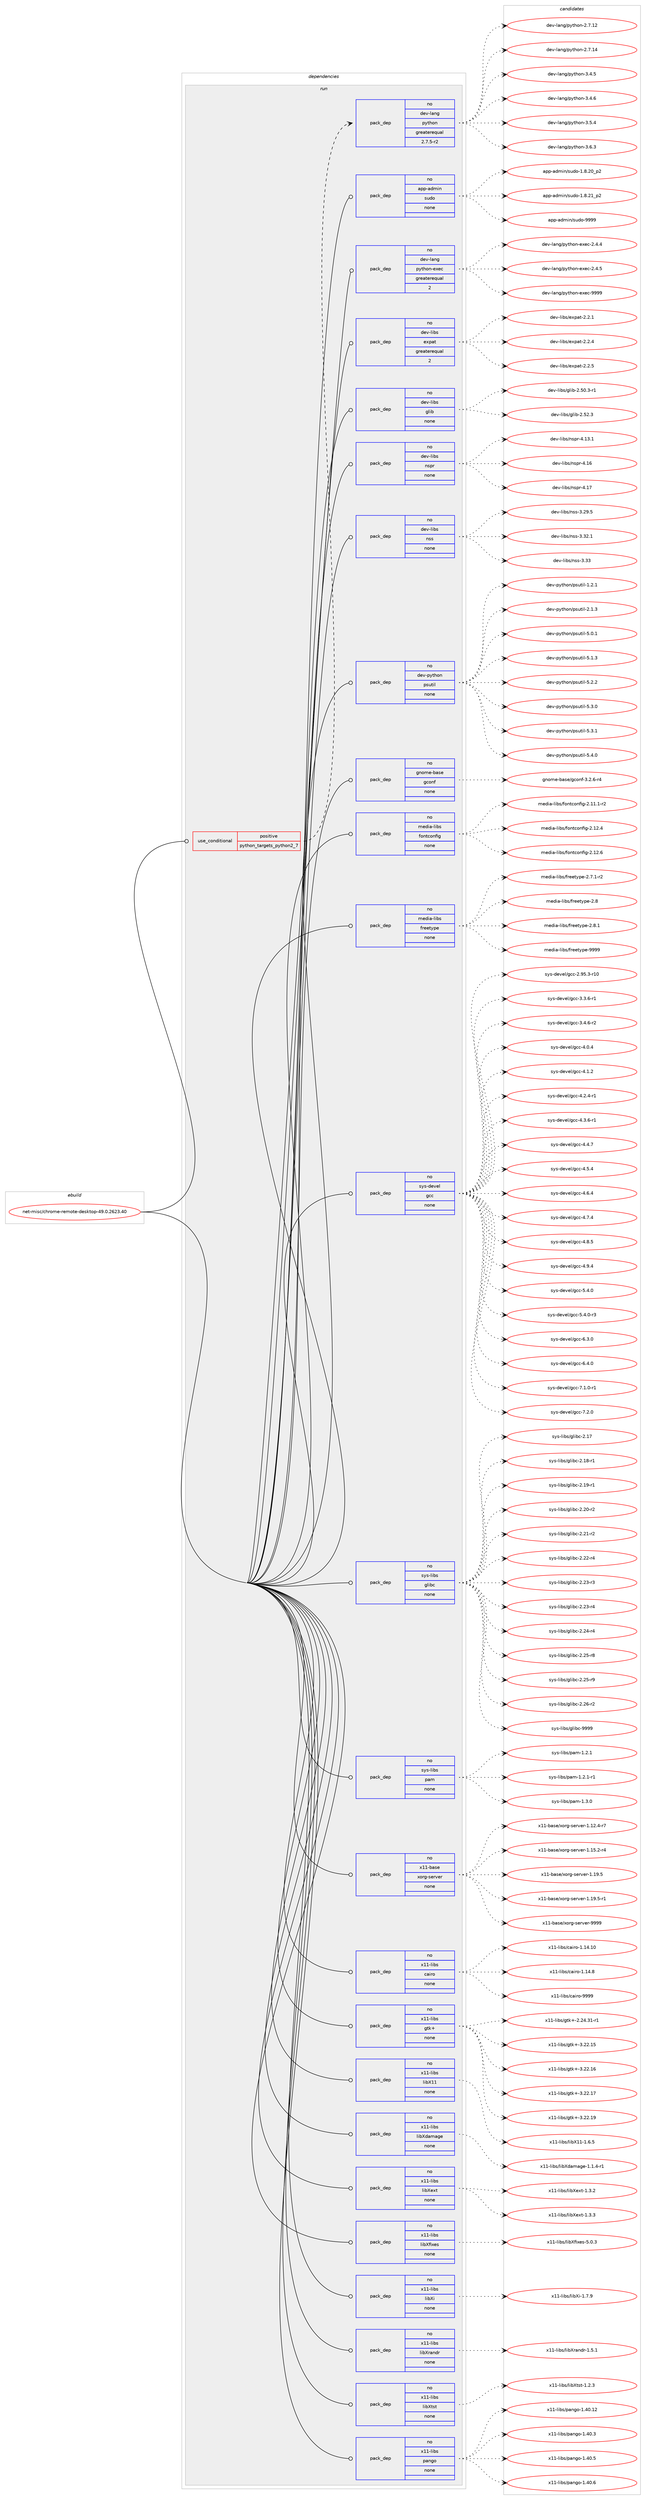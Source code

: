 digraph prolog {

# *************
# Graph options
# *************

newrank=true;
concentrate=true;
compound=true;
graph [rankdir=LR,fontname=Helvetica,fontsize=10,ranksep=1.5];#, ranksep=2.5, nodesep=0.2];
edge  [arrowhead=vee];
node  [fontname=Helvetica,fontsize=10];

# **********
# The ebuild
# **********

subgraph cluster_leftcol {
color=gray;
rank=same;
label=<<i>ebuild</i>>;
id [label="net-misc/chrome-remote-desktop-49.0.2623.40", color=red, width=4, href="../net-misc/chrome-remote-desktop-49.0.2623.40.svg"];
}

# ****************
# The dependencies
# ****************

subgraph cluster_midcol {
color=gray;
label=<<i>dependencies</i>>;
subgraph cluster_compile {
fillcolor="#eeeeee";
style=filled;
label=<<i>compile</i>>;
}
subgraph cluster_compileandrun {
fillcolor="#eeeeee";
style=filled;
label=<<i>compile and run</i>>;
}
subgraph cluster_run {
fillcolor="#eeeeee";
style=filled;
label=<<i>run</i>>;
subgraph cond105052 {
dependency423942 [label=<<TABLE BORDER="0" CELLBORDER="1" CELLSPACING="0" CELLPADDING="4"><TR><TD ROWSPAN="3" CELLPADDING="10">use_conditional</TD></TR><TR><TD>positive</TD></TR><TR><TD>python_targets_python2_7</TD></TR></TABLE>>, shape=none, color=red];
subgraph pack311715 {
dependency423943 [label=<<TABLE BORDER="0" CELLBORDER="1" CELLSPACING="0" CELLPADDING="4" WIDTH="220"><TR><TD ROWSPAN="6" CELLPADDING="30">pack_dep</TD></TR><TR><TD WIDTH="110">no</TD></TR><TR><TD>dev-lang</TD></TR><TR><TD>python</TD></TR><TR><TD>greaterequal</TD></TR><TR><TD>2.7.5-r2</TD></TR></TABLE>>, shape=none, color=blue];
}
dependency423942:e -> dependency423943:w [weight=20,style="dashed",arrowhead="vee"];
}
id:e -> dependency423942:w [weight=20,style="solid",arrowhead="odot"];
subgraph pack311716 {
dependency423944 [label=<<TABLE BORDER="0" CELLBORDER="1" CELLSPACING="0" CELLPADDING="4" WIDTH="220"><TR><TD ROWSPAN="6" CELLPADDING="30">pack_dep</TD></TR><TR><TD WIDTH="110">no</TD></TR><TR><TD>app-admin</TD></TR><TR><TD>sudo</TD></TR><TR><TD>none</TD></TR><TR><TD></TD></TR></TABLE>>, shape=none, color=blue];
}
id:e -> dependency423944:w [weight=20,style="solid",arrowhead="odot"];
subgraph pack311717 {
dependency423945 [label=<<TABLE BORDER="0" CELLBORDER="1" CELLSPACING="0" CELLPADDING="4" WIDTH="220"><TR><TD ROWSPAN="6" CELLPADDING="30">pack_dep</TD></TR><TR><TD WIDTH="110">no</TD></TR><TR><TD>dev-lang</TD></TR><TR><TD>python-exec</TD></TR><TR><TD>greaterequal</TD></TR><TR><TD>2</TD></TR></TABLE>>, shape=none, color=blue];
}
id:e -> dependency423945:w [weight=20,style="solid",arrowhead="odot"];
subgraph pack311718 {
dependency423946 [label=<<TABLE BORDER="0" CELLBORDER="1" CELLSPACING="0" CELLPADDING="4" WIDTH="220"><TR><TD ROWSPAN="6" CELLPADDING="30">pack_dep</TD></TR><TR><TD WIDTH="110">no</TD></TR><TR><TD>dev-libs</TD></TR><TR><TD>expat</TD></TR><TR><TD>greaterequal</TD></TR><TR><TD>2</TD></TR></TABLE>>, shape=none, color=blue];
}
id:e -> dependency423946:w [weight=20,style="solid",arrowhead="odot"];
subgraph pack311719 {
dependency423947 [label=<<TABLE BORDER="0" CELLBORDER="1" CELLSPACING="0" CELLPADDING="4" WIDTH="220"><TR><TD ROWSPAN="6" CELLPADDING="30">pack_dep</TD></TR><TR><TD WIDTH="110">no</TD></TR><TR><TD>dev-libs</TD></TR><TR><TD>glib</TD></TR><TR><TD>none</TD></TR><TR><TD></TD></TR></TABLE>>, shape=none, color=blue];
}
id:e -> dependency423947:w [weight=20,style="solid",arrowhead="odot"];
subgraph pack311720 {
dependency423948 [label=<<TABLE BORDER="0" CELLBORDER="1" CELLSPACING="0" CELLPADDING="4" WIDTH="220"><TR><TD ROWSPAN="6" CELLPADDING="30">pack_dep</TD></TR><TR><TD WIDTH="110">no</TD></TR><TR><TD>dev-libs</TD></TR><TR><TD>nspr</TD></TR><TR><TD>none</TD></TR><TR><TD></TD></TR></TABLE>>, shape=none, color=blue];
}
id:e -> dependency423948:w [weight=20,style="solid",arrowhead="odot"];
subgraph pack311721 {
dependency423949 [label=<<TABLE BORDER="0" CELLBORDER="1" CELLSPACING="0" CELLPADDING="4" WIDTH="220"><TR><TD ROWSPAN="6" CELLPADDING="30">pack_dep</TD></TR><TR><TD WIDTH="110">no</TD></TR><TR><TD>dev-libs</TD></TR><TR><TD>nss</TD></TR><TR><TD>none</TD></TR><TR><TD></TD></TR></TABLE>>, shape=none, color=blue];
}
id:e -> dependency423949:w [weight=20,style="solid",arrowhead="odot"];
subgraph pack311722 {
dependency423950 [label=<<TABLE BORDER="0" CELLBORDER="1" CELLSPACING="0" CELLPADDING="4" WIDTH="220"><TR><TD ROWSPAN="6" CELLPADDING="30">pack_dep</TD></TR><TR><TD WIDTH="110">no</TD></TR><TR><TD>dev-python</TD></TR><TR><TD>psutil</TD></TR><TR><TD>none</TD></TR><TR><TD></TD></TR></TABLE>>, shape=none, color=blue];
}
id:e -> dependency423950:w [weight=20,style="solid",arrowhead="odot"];
subgraph pack311723 {
dependency423951 [label=<<TABLE BORDER="0" CELLBORDER="1" CELLSPACING="0" CELLPADDING="4" WIDTH="220"><TR><TD ROWSPAN="6" CELLPADDING="30">pack_dep</TD></TR><TR><TD WIDTH="110">no</TD></TR><TR><TD>gnome-base</TD></TR><TR><TD>gconf</TD></TR><TR><TD>none</TD></TR><TR><TD></TD></TR></TABLE>>, shape=none, color=blue];
}
id:e -> dependency423951:w [weight=20,style="solid",arrowhead="odot"];
subgraph pack311724 {
dependency423952 [label=<<TABLE BORDER="0" CELLBORDER="1" CELLSPACING="0" CELLPADDING="4" WIDTH="220"><TR><TD ROWSPAN="6" CELLPADDING="30">pack_dep</TD></TR><TR><TD WIDTH="110">no</TD></TR><TR><TD>media-libs</TD></TR><TR><TD>fontconfig</TD></TR><TR><TD>none</TD></TR><TR><TD></TD></TR></TABLE>>, shape=none, color=blue];
}
id:e -> dependency423952:w [weight=20,style="solid",arrowhead="odot"];
subgraph pack311725 {
dependency423953 [label=<<TABLE BORDER="0" CELLBORDER="1" CELLSPACING="0" CELLPADDING="4" WIDTH="220"><TR><TD ROWSPAN="6" CELLPADDING="30">pack_dep</TD></TR><TR><TD WIDTH="110">no</TD></TR><TR><TD>media-libs</TD></TR><TR><TD>freetype</TD></TR><TR><TD>none</TD></TR><TR><TD></TD></TR></TABLE>>, shape=none, color=blue];
}
id:e -> dependency423953:w [weight=20,style="solid",arrowhead="odot"];
subgraph pack311726 {
dependency423954 [label=<<TABLE BORDER="0" CELLBORDER="1" CELLSPACING="0" CELLPADDING="4" WIDTH="220"><TR><TD ROWSPAN="6" CELLPADDING="30">pack_dep</TD></TR><TR><TD WIDTH="110">no</TD></TR><TR><TD>sys-devel</TD></TR><TR><TD>gcc</TD></TR><TR><TD>none</TD></TR><TR><TD></TD></TR></TABLE>>, shape=none, color=blue];
}
id:e -> dependency423954:w [weight=20,style="solid",arrowhead="odot"];
subgraph pack311727 {
dependency423955 [label=<<TABLE BORDER="0" CELLBORDER="1" CELLSPACING="0" CELLPADDING="4" WIDTH="220"><TR><TD ROWSPAN="6" CELLPADDING="30">pack_dep</TD></TR><TR><TD WIDTH="110">no</TD></TR><TR><TD>sys-libs</TD></TR><TR><TD>glibc</TD></TR><TR><TD>none</TD></TR><TR><TD></TD></TR></TABLE>>, shape=none, color=blue];
}
id:e -> dependency423955:w [weight=20,style="solid",arrowhead="odot"];
subgraph pack311728 {
dependency423956 [label=<<TABLE BORDER="0" CELLBORDER="1" CELLSPACING="0" CELLPADDING="4" WIDTH="220"><TR><TD ROWSPAN="6" CELLPADDING="30">pack_dep</TD></TR><TR><TD WIDTH="110">no</TD></TR><TR><TD>sys-libs</TD></TR><TR><TD>pam</TD></TR><TR><TD>none</TD></TR><TR><TD></TD></TR></TABLE>>, shape=none, color=blue];
}
id:e -> dependency423956:w [weight=20,style="solid",arrowhead="odot"];
subgraph pack311729 {
dependency423957 [label=<<TABLE BORDER="0" CELLBORDER="1" CELLSPACING="0" CELLPADDING="4" WIDTH="220"><TR><TD ROWSPAN="6" CELLPADDING="30">pack_dep</TD></TR><TR><TD WIDTH="110">no</TD></TR><TR><TD>x11-base</TD></TR><TR><TD>xorg-server</TD></TR><TR><TD>none</TD></TR><TR><TD></TD></TR></TABLE>>, shape=none, color=blue];
}
id:e -> dependency423957:w [weight=20,style="solid",arrowhead="odot"];
subgraph pack311730 {
dependency423958 [label=<<TABLE BORDER="0" CELLBORDER="1" CELLSPACING="0" CELLPADDING="4" WIDTH="220"><TR><TD ROWSPAN="6" CELLPADDING="30">pack_dep</TD></TR><TR><TD WIDTH="110">no</TD></TR><TR><TD>x11-libs</TD></TR><TR><TD>cairo</TD></TR><TR><TD>none</TD></TR><TR><TD></TD></TR></TABLE>>, shape=none, color=blue];
}
id:e -> dependency423958:w [weight=20,style="solid",arrowhead="odot"];
subgraph pack311731 {
dependency423959 [label=<<TABLE BORDER="0" CELLBORDER="1" CELLSPACING="0" CELLPADDING="4" WIDTH="220"><TR><TD ROWSPAN="6" CELLPADDING="30">pack_dep</TD></TR><TR><TD WIDTH="110">no</TD></TR><TR><TD>x11-libs</TD></TR><TR><TD>gtk+</TD></TR><TR><TD>none</TD></TR><TR><TD></TD></TR></TABLE>>, shape=none, color=blue];
}
id:e -> dependency423959:w [weight=20,style="solid",arrowhead="odot"];
subgraph pack311732 {
dependency423960 [label=<<TABLE BORDER="0" CELLBORDER="1" CELLSPACING="0" CELLPADDING="4" WIDTH="220"><TR><TD ROWSPAN="6" CELLPADDING="30">pack_dep</TD></TR><TR><TD WIDTH="110">no</TD></TR><TR><TD>x11-libs</TD></TR><TR><TD>libX11</TD></TR><TR><TD>none</TD></TR><TR><TD></TD></TR></TABLE>>, shape=none, color=blue];
}
id:e -> dependency423960:w [weight=20,style="solid",arrowhead="odot"];
subgraph pack311733 {
dependency423961 [label=<<TABLE BORDER="0" CELLBORDER="1" CELLSPACING="0" CELLPADDING="4" WIDTH="220"><TR><TD ROWSPAN="6" CELLPADDING="30">pack_dep</TD></TR><TR><TD WIDTH="110">no</TD></TR><TR><TD>x11-libs</TD></TR><TR><TD>libXdamage</TD></TR><TR><TD>none</TD></TR><TR><TD></TD></TR></TABLE>>, shape=none, color=blue];
}
id:e -> dependency423961:w [weight=20,style="solid",arrowhead="odot"];
subgraph pack311734 {
dependency423962 [label=<<TABLE BORDER="0" CELLBORDER="1" CELLSPACING="0" CELLPADDING="4" WIDTH="220"><TR><TD ROWSPAN="6" CELLPADDING="30">pack_dep</TD></TR><TR><TD WIDTH="110">no</TD></TR><TR><TD>x11-libs</TD></TR><TR><TD>libXext</TD></TR><TR><TD>none</TD></TR><TR><TD></TD></TR></TABLE>>, shape=none, color=blue];
}
id:e -> dependency423962:w [weight=20,style="solid",arrowhead="odot"];
subgraph pack311735 {
dependency423963 [label=<<TABLE BORDER="0" CELLBORDER="1" CELLSPACING="0" CELLPADDING="4" WIDTH="220"><TR><TD ROWSPAN="6" CELLPADDING="30">pack_dep</TD></TR><TR><TD WIDTH="110">no</TD></TR><TR><TD>x11-libs</TD></TR><TR><TD>libXfixes</TD></TR><TR><TD>none</TD></TR><TR><TD></TD></TR></TABLE>>, shape=none, color=blue];
}
id:e -> dependency423963:w [weight=20,style="solid",arrowhead="odot"];
subgraph pack311736 {
dependency423964 [label=<<TABLE BORDER="0" CELLBORDER="1" CELLSPACING="0" CELLPADDING="4" WIDTH="220"><TR><TD ROWSPAN="6" CELLPADDING="30">pack_dep</TD></TR><TR><TD WIDTH="110">no</TD></TR><TR><TD>x11-libs</TD></TR><TR><TD>libXi</TD></TR><TR><TD>none</TD></TR><TR><TD></TD></TR></TABLE>>, shape=none, color=blue];
}
id:e -> dependency423964:w [weight=20,style="solid",arrowhead="odot"];
subgraph pack311737 {
dependency423965 [label=<<TABLE BORDER="0" CELLBORDER="1" CELLSPACING="0" CELLPADDING="4" WIDTH="220"><TR><TD ROWSPAN="6" CELLPADDING="30">pack_dep</TD></TR><TR><TD WIDTH="110">no</TD></TR><TR><TD>x11-libs</TD></TR><TR><TD>libXrandr</TD></TR><TR><TD>none</TD></TR><TR><TD></TD></TR></TABLE>>, shape=none, color=blue];
}
id:e -> dependency423965:w [weight=20,style="solid",arrowhead="odot"];
subgraph pack311738 {
dependency423966 [label=<<TABLE BORDER="0" CELLBORDER="1" CELLSPACING="0" CELLPADDING="4" WIDTH="220"><TR><TD ROWSPAN="6" CELLPADDING="30">pack_dep</TD></TR><TR><TD WIDTH="110">no</TD></TR><TR><TD>x11-libs</TD></TR><TR><TD>libXtst</TD></TR><TR><TD>none</TD></TR><TR><TD></TD></TR></TABLE>>, shape=none, color=blue];
}
id:e -> dependency423966:w [weight=20,style="solid",arrowhead="odot"];
subgraph pack311739 {
dependency423967 [label=<<TABLE BORDER="0" CELLBORDER="1" CELLSPACING="0" CELLPADDING="4" WIDTH="220"><TR><TD ROWSPAN="6" CELLPADDING="30">pack_dep</TD></TR><TR><TD WIDTH="110">no</TD></TR><TR><TD>x11-libs</TD></TR><TR><TD>pango</TD></TR><TR><TD>none</TD></TR><TR><TD></TD></TR></TABLE>>, shape=none, color=blue];
}
id:e -> dependency423967:w [weight=20,style="solid",arrowhead="odot"];
}
}

# **************
# The candidates
# **************

subgraph cluster_choices {
rank=same;
color=gray;
label=<<i>candidates</i>>;

subgraph choice311715 {
color=black;
nodesep=1;
choice10010111845108971101034711212111610411111045504655464950 [label="dev-lang/python-2.7.12", color=red, width=4,href="../dev-lang/python-2.7.12.svg"];
choice10010111845108971101034711212111610411111045504655464952 [label="dev-lang/python-2.7.14", color=red, width=4,href="../dev-lang/python-2.7.14.svg"];
choice100101118451089711010347112121116104111110455146524653 [label="dev-lang/python-3.4.5", color=red, width=4,href="../dev-lang/python-3.4.5.svg"];
choice100101118451089711010347112121116104111110455146524654 [label="dev-lang/python-3.4.6", color=red, width=4,href="../dev-lang/python-3.4.6.svg"];
choice100101118451089711010347112121116104111110455146534652 [label="dev-lang/python-3.5.4", color=red, width=4,href="../dev-lang/python-3.5.4.svg"];
choice100101118451089711010347112121116104111110455146544651 [label="dev-lang/python-3.6.3", color=red, width=4,href="../dev-lang/python-3.6.3.svg"];
dependency423943:e -> choice10010111845108971101034711212111610411111045504655464950:w [style=dotted,weight="100"];
dependency423943:e -> choice10010111845108971101034711212111610411111045504655464952:w [style=dotted,weight="100"];
dependency423943:e -> choice100101118451089711010347112121116104111110455146524653:w [style=dotted,weight="100"];
dependency423943:e -> choice100101118451089711010347112121116104111110455146524654:w [style=dotted,weight="100"];
dependency423943:e -> choice100101118451089711010347112121116104111110455146534652:w [style=dotted,weight="100"];
dependency423943:e -> choice100101118451089711010347112121116104111110455146544651:w [style=dotted,weight="100"];
}
subgraph choice311716 {
color=black;
nodesep=1;
choice97112112459710010910511047115117100111454946564650489511250 [label="app-admin/sudo-1.8.20_p2", color=red, width=4,href="../app-admin/sudo-1.8.20_p2.svg"];
choice97112112459710010910511047115117100111454946564650499511250 [label="app-admin/sudo-1.8.21_p2", color=red, width=4,href="../app-admin/sudo-1.8.21_p2.svg"];
choice971121124597100109105110471151171001114557575757 [label="app-admin/sudo-9999", color=red, width=4,href="../app-admin/sudo-9999.svg"];
dependency423944:e -> choice97112112459710010910511047115117100111454946564650489511250:w [style=dotted,weight="100"];
dependency423944:e -> choice97112112459710010910511047115117100111454946564650499511250:w [style=dotted,weight="100"];
dependency423944:e -> choice971121124597100109105110471151171001114557575757:w [style=dotted,weight="100"];
}
subgraph choice311717 {
color=black;
nodesep=1;
choice1001011184510897110103471121211161041111104510112010199455046524652 [label="dev-lang/python-exec-2.4.4", color=red, width=4,href="../dev-lang/python-exec-2.4.4.svg"];
choice1001011184510897110103471121211161041111104510112010199455046524653 [label="dev-lang/python-exec-2.4.5", color=red, width=4,href="../dev-lang/python-exec-2.4.5.svg"];
choice10010111845108971101034711212111610411111045101120101994557575757 [label="dev-lang/python-exec-9999", color=red, width=4,href="../dev-lang/python-exec-9999.svg"];
dependency423945:e -> choice1001011184510897110103471121211161041111104510112010199455046524652:w [style=dotted,weight="100"];
dependency423945:e -> choice1001011184510897110103471121211161041111104510112010199455046524653:w [style=dotted,weight="100"];
dependency423945:e -> choice10010111845108971101034711212111610411111045101120101994557575757:w [style=dotted,weight="100"];
}
subgraph choice311718 {
color=black;
nodesep=1;
choice10010111845108105981154710112011297116455046504649 [label="dev-libs/expat-2.2.1", color=red, width=4,href="../dev-libs/expat-2.2.1.svg"];
choice10010111845108105981154710112011297116455046504652 [label="dev-libs/expat-2.2.4", color=red, width=4,href="../dev-libs/expat-2.2.4.svg"];
choice10010111845108105981154710112011297116455046504653 [label="dev-libs/expat-2.2.5", color=red, width=4,href="../dev-libs/expat-2.2.5.svg"];
dependency423946:e -> choice10010111845108105981154710112011297116455046504649:w [style=dotted,weight="100"];
dependency423946:e -> choice10010111845108105981154710112011297116455046504652:w [style=dotted,weight="100"];
dependency423946:e -> choice10010111845108105981154710112011297116455046504653:w [style=dotted,weight="100"];
}
subgraph choice311719 {
color=black;
nodesep=1;
choice10010111845108105981154710310810598455046534846514511449 [label="dev-libs/glib-2.50.3-r1", color=red, width=4,href="../dev-libs/glib-2.50.3-r1.svg"];
choice1001011184510810598115471031081059845504653504651 [label="dev-libs/glib-2.52.3", color=red, width=4,href="../dev-libs/glib-2.52.3.svg"];
dependency423947:e -> choice10010111845108105981154710310810598455046534846514511449:w [style=dotted,weight="100"];
dependency423947:e -> choice1001011184510810598115471031081059845504653504651:w [style=dotted,weight="100"];
}
subgraph choice311720 {
color=black;
nodesep=1;
choice10010111845108105981154711011511211445524649514649 [label="dev-libs/nspr-4.13.1", color=red, width=4,href="../dev-libs/nspr-4.13.1.svg"];
choice1001011184510810598115471101151121144552464954 [label="dev-libs/nspr-4.16", color=red, width=4,href="../dev-libs/nspr-4.16.svg"];
choice1001011184510810598115471101151121144552464955 [label="dev-libs/nspr-4.17", color=red, width=4,href="../dev-libs/nspr-4.17.svg"];
dependency423948:e -> choice10010111845108105981154711011511211445524649514649:w [style=dotted,weight="100"];
dependency423948:e -> choice1001011184510810598115471101151121144552464954:w [style=dotted,weight="100"];
dependency423948:e -> choice1001011184510810598115471101151121144552464955:w [style=dotted,weight="100"];
}
subgraph choice311721 {
color=black;
nodesep=1;
choice10010111845108105981154711011511545514650574653 [label="dev-libs/nss-3.29.5", color=red, width=4,href="../dev-libs/nss-3.29.5.svg"];
choice10010111845108105981154711011511545514651504649 [label="dev-libs/nss-3.32.1", color=red, width=4,href="../dev-libs/nss-3.32.1.svg"];
choice1001011184510810598115471101151154551465151 [label="dev-libs/nss-3.33", color=red, width=4,href="../dev-libs/nss-3.33.svg"];
dependency423949:e -> choice10010111845108105981154711011511545514650574653:w [style=dotted,weight="100"];
dependency423949:e -> choice10010111845108105981154711011511545514651504649:w [style=dotted,weight="100"];
dependency423949:e -> choice1001011184510810598115471101151154551465151:w [style=dotted,weight="100"];
}
subgraph choice311722 {
color=black;
nodesep=1;
choice1001011184511212111610411111047112115117116105108454946504649 [label="dev-python/psutil-1.2.1", color=red, width=4,href="../dev-python/psutil-1.2.1.svg"];
choice1001011184511212111610411111047112115117116105108455046494651 [label="dev-python/psutil-2.1.3", color=red, width=4,href="../dev-python/psutil-2.1.3.svg"];
choice1001011184511212111610411111047112115117116105108455346484649 [label="dev-python/psutil-5.0.1", color=red, width=4,href="../dev-python/psutil-5.0.1.svg"];
choice1001011184511212111610411111047112115117116105108455346494651 [label="dev-python/psutil-5.1.3", color=red, width=4,href="../dev-python/psutil-5.1.3.svg"];
choice1001011184511212111610411111047112115117116105108455346504650 [label="dev-python/psutil-5.2.2", color=red, width=4,href="../dev-python/psutil-5.2.2.svg"];
choice1001011184511212111610411111047112115117116105108455346514648 [label="dev-python/psutil-5.3.0", color=red, width=4,href="../dev-python/psutil-5.3.0.svg"];
choice1001011184511212111610411111047112115117116105108455346514649 [label="dev-python/psutil-5.3.1", color=red, width=4,href="../dev-python/psutil-5.3.1.svg"];
choice1001011184511212111610411111047112115117116105108455346524648 [label="dev-python/psutil-5.4.0", color=red, width=4,href="../dev-python/psutil-5.4.0.svg"];
dependency423950:e -> choice1001011184511212111610411111047112115117116105108454946504649:w [style=dotted,weight="100"];
dependency423950:e -> choice1001011184511212111610411111047112115117116105108455046494651:w [style=dotted,weight="100"];
dependency423950:e -> choice1001011184511212111610411111047112115117116105108455346484649:w [style=dotted,weight="100"];
dependency423950:e -> choice1001011184511212111610411111047112115117116105108455346494651:w [style=dotted,weight="100"];
dependency423950:e -> choice1001011184511212111610411111047112115117116105108455346504650:w [style=dotted,weight="100"];
dependency423950:e -> choice1001011184511212111610411111047112115117116105108455346514648:w [style=dotted,weight="100"];
dependency423950:e -> choice1001011184511212111610411111047112115117116105108455346514649:w [style=dotted,weight="100"];
dependency423950:e -> choice1001011184511212111610411111047112115117116105108455346524648:w [style=dotted,weight="100"];
}
subgraph choice311723 {
color=black;
nodesep=1;
choice10311011110910145989711510147103991111101024551465046544511452 [label="gnome-base/gconf-3.2.6-r4", color=red, width=4,href="../gnome-base/gconf-3.2.6-r4.svg"];
dependency423951:e -> choice10311011110910145989711510147103991111101024551465046544511452:w [style=dotted,weight="100"];
}
subgraph choice311724 {
color=black;
nodesep=1;
choice1091011001059745108105981154710211111011699111110102105103455046494946494511450 [label="media-libs/fontconfig-2.11.1-r2", color=red, width=4,href="../media-libs/fontconfig-2.11.1-r2.svg"];
choice109101100105974510810598115471021111101169911111010210510345504649504652 [label="media-libs/fontconfig-2.12.4", color=red, width=4,href="../media-libs/fontconfig-2.12.4.svg"];
choice109101100105974510810598115471021111101169911111010210510345504649504654 [label="media-libs/fontconfig-2.12.6", color=red, width=4,href="../media-libs/fontconfig-2.12.6.svg"];
dependency423952:e -> choice1091011001059745108105981154710211111011699111110102105103455046494946494511450:w [style=dotted,weight="100"];
dependency423952:e -> choice109101100105974510810598115471021111101169911111010210510345504649504652:w [style=dotted,weight="100"];
dependency423952:e -> choice109101100105974510810598115471021111101169911111010210510345504649504654:w [style=dotted,weight="100"];
}
subgraph choice311725 {
color=black;
nodesep=1;
choice109101100105974510810598115471021141011011161211121014550465546494511450 [label="media-libs/freetype-2.7.1-r2", color=red, width=4,href="../media-libs/freetype-2.7.1-r2.svg"];
choice1091011001059745108105981154710211410110111612111210145504656 [label="media-libs/freetype-2.8", color=red, width=4,href="../media-libs/freetype-2.8.svg"];
choice10910110010597451081059811547102114101101116121112101455046564649 [label="media-libs/freetype-2.8.1", color=red, width=4,href="../media-libs/freetype-2.8.1.svg"];
choice109101100105974510810598115471021141011011161211121014557575757 [label="media-libs/freetype-9999", color=red, width=4,href="../media-libs/freetype-9999.svg"];
dependency423953:e -> choice109101100105974510810598115471021141011011161211121014550465546494511450:w [style=dotted,weight="100"];
dependency423953:e -> choice1091011001059745108105981154710211410110111612111210145504656:w [style=dotted,weight="100"];
dependency423953:e -> choice10910110010597451081059811547102114101101116121112101455046564649:w [style=dotted,weight="100"];
dependency423953:e -> choice109101100105974510810598115471021141011011161211121014557575757:w [style=dotted,weight="100"];
}
subgraph choice311726 {
color=black;
nodesep=1;
choice1151211154510010111810110847103999945504657534651451144948 [label="sys-devel/gcc-2.95.3-r10", color=red, width=4,href="../sys-devel/gcc-2.95.3-r10.svg"];
choice115121115451001011181011084710399994551465146544511449 [label="sys-devel/gcc-3.3.6-r1", color=red, width=4,href="../sys-devel/gcc-3.3.6-r1.svg"];
choice115121115451001011181011084710399994551465246544511450 [label="sys-devel/gcc-3.4.6-r2", color=red, width=4,href="../sys-devel/gcc-3.4.6-r2.svg"];
choice11512111545100101118101108471039999455246484652 [label="sys-devel/gcc-4.0.4", color=red, width=4,href="../sys-devel/gcc-4.0.4.svg"];
choice11512111545100101118101108471039999455246494650 [label="sys-devel/gcc-4.1.2", color=red, width=4,href="../sys-devel/gcc-4.1.2.svg"];
choice115121115451001011181011084710399994552465046524511449 [label="sys-devel/gcc-4.2.4-r1", color=red, width=4,href="../sys-devel/gcc-4.2.4-r1.svg"];
choice115121115451001011181011084710399994552465146544511449 [label="sys-devel/gcc-4.3.6-r1", color=red, width=4,href="../sys-devel/gcc-4.3.6-r1.svg"];
choice11512111545100101118101108471039999455246524655 [label="sys-devel/gcc-4.4.7", color=red, width=4,href="../sys-devel/gcc-4.4.7.svg"];
choice11512111545100101118101108471039999455246534652 [label="sys-devel/gcc-4.5.4", color=red, width=4,href="../sys-devel/gcc-4.5.4.svg"];
choice11512111545100101118101108471039999455246544652 [label="sys-devel/gcc-4.6.4", color=red, width=4,href="../sys-devel/gcc-4.6.4.svg"];
choice11512111545100101118101108471039999455246554652 [label="sys-devel/gcc-4.7.4", color=red, width=4,href="../sys-devel/gcc-4.7.4.svg"];
choice11512111545100101118101108471039999455246564653 [label="sys-devel/gcc-4.8.5", color=red, width=4,href="../sys-devel/gcc-4.8.5.svg"];
choice11512111545100101118101108471039999455246574652 [label="sys-devel/gcc-4.9.4", color=red, width=4,href="../sys-devel/gcc-4.9.4.svg"];
choice11512111545100101118101108471039999455346524648 [label="sys-devel/gcc-5.4.0", color=red, width=4,href="../sys-devel/gcc-5.4.0.svg"];
choice115121115451001011181011084710399994553465246484511451 [label="sys-devel/gcc-5.4.0-r3", color=red, width=4,href="../sys-devel/gcc-5.4.0-r3.svg"];
choice11512111545100101118101108471039999455446514648 [label="sys-devel/gcc-6.3.0", color=red, width=4,href="../sys-devel/gcc-6.3.0.svg"];
choice11512111545100101118101108471039999455446524648 [label="sys-devel/gcc-6.4.0", color=red, width=4,href="../sys-devel/gcc-6.4.0.svg"];
choice115121115451001011181011084710399994555464946484511449 [label="sys-devel/gcc-7.1.0-r1", color=red, width=4,href="../sys-devel/gcc-7.1.0-r1.svg"];
choice11512111545100101118101108471039999455546504648 [label="sys-devel/gcc-7.2.0", color=red, width=4,href="../sys-devel/gcc-7.2.0.svg"];
dependency423954:e -> choice1151211154510010111810110847103999945504657534651451144948:w [style=dotted,weight="100"];
dependency423954:e -> choice115121115451001011181011084710399994551465146544511449:w [style=dotted,weight="100"];
dependency423954:e -> choice115121115451001011181011084710399994551465246544511450:w [style=dotted,weight="100"];
dependency423954:e -> choice11512111545100101118101108471039999455246484652:w [style=dotted,weight="100"];
dependency423954:e -> choice11512111545100101118101108471039999455246494650:w [style=dotted,weight="100"];
dependency423954:e -> choice115121115451001011181011084710399994552465046524511449:w [style=dotted,weight="100"];
dependency423954:e -> choice115121115451001011181011084710399994552465146544511449:w [style=dotted,weight="100"];
dependency423954:e -> choice11512111545100101118101108471039999455246524655:w [style=dotted,weight="100"];
dependency423954:e -> choice11512111545100101118101108471039999455246534652:w [style=dotted,weight="100"];
dependency423954:e -> choice11512111545100101118101108471039999455246544652:w [style=dotted,weight="100"];
dependency423954:e -> choice11512111545100101118101108471039999455246554652:w [style=dotted,weight="100"];
dependency423954:e -> choice11512111545100101118101108471039999455246564653:w [style=dotted,weight="100"];
dependency423954:e -> choice11512111545100101118101108471039999455246574652:w [style=dotted,weight="100"];
dependency423954:e -> choice11512111545100101118101108471039999455346524648:w [style=dotted,weight="100"];
dependency423954:e -> choice115121115451001011181011084710399994553465246484511451:w [style=dotted,weight="100"];
dependency423954:e -> choice11512111545100101118101108471039999455446514648:w [style=dotted,weight="100"];
dependency423954:e -> choice11512111545100101118101108471039999455446524648:w [style=dotted,weight="100"];
dependency423954:e -> choice115121115451001011181011084710399994555464946484511449:w [style=dotted,weight="100"];
dependency423954:e -> choice11512111545100101118101108471039999455546504648:w [style=dotted,weight="100"];
}
subgraph choice311727 {
color=black;
nodesep=1;
choice11512111545108105981154710310810598994550464955 [label="sys-libs/glibc-2.17", color=red, width=4,href="../sys-libs/glibc-2.17.svg"];
choice115121115451081059811547103108105989945504649564511449 [label="sys-libs/glibc-2.18-r1", color=red, width=4,href="../sys-libs/glibc-2.18-r1.svg"];
choice115121115451081059811547103108105989945504649574511449 [label="sys-libs/glibc-2.19-r1", color=red, width=4,href="../sys-libs/glibc-2.19-r1.svg"];
choice115121115451081059811547103108105989945504650484511450 [label="sys-libs/glibc-2.20-r2", color=red, width=4,href="../sys-libs/glibc-2.20-r2.svg"];
choice115121115451081059811547103108105989945504650494511450 [label="sys-libs/glibc-2.21-r2", color=red, width=4,href="../sys-libs/glibc-2.21-r2.svg"];
choice115121115451081059811547103108105989945504650504511452 [label="sys-libs/glibc-2.22-r4", color=red, width=4,href="../sys-libs/glibc-2.22-r4.svg"];
choice115121115451081059811547103108105989945504650514511451 [label="sys-libs/glibc-2.23-r3", color=red, width=4,href="../sys-libs/glibc-2.23-r3.svg"];
choice115121115451081059811547103108105989945504650514511452 [label="sys-libs/glibc-2.23-r4", color=red, width=4,href="../sys-libs/glibc-2.23-r4.svg"];
choice115121115451081059811547103108105989945504650524511452 [label="sys-libs/glibc-2.24-r4", color=red, width=4,href="../sys-libs/glibc-2.24-r4.svg"];
choice115121115451081059811547103108105989945504650534511456 [label="sys-libs/glibc-2.25-r8", color=red, width=4,href="../sys-libs/glibc-2.25-r8.svg"];
choice115121115451081059811547103108105989945504650534511457 [label="sys-libs/glibc-2.25-r9", color=red, width=4,href="../sys-libs/glibc-2.25-r9.svg"];
choice115121115451081059811547103108105989945504650544511450 [label="sys-libs/glibc-2.26-r2", color=red, width=4,href="../sys-libs/glibc-2.26-r2.svg"];
choice11512111545108105981154710310810598994557575757 [label="sys-libs/glibc-9999", color=red, width=4,href="../sys-libs/glibc-9999.svg"];
dependency423955:e -> choice11512111545108105981154710310810598994550464955:w [style=dotted,weight="100"];
dependency423955:e -> choice115121115451081059811547103108105989945504649564511449:w [style=dotted,weight="100"];
dependency423955:e -> choice115121115451081059811547103108105989945504649574511449:w [style=dotted,weight="100"];
dependency423955:e -> choice115121115451081059811547103108105989945504650484511450:w [style=dotted,weight="100"];
dependency423955:e -> choice115121115451081059811547103108105989945504650494511450:w [style=dotted,weight="100"];
dependency423955:e -> choice115121115451081059811547103108105989945504650504511452:w [style=dotted,weight="100"];
dependency423955:e -> choice115121115451081059811547103108105989945504650514511451:w [style=dotted,weight="100"];
dependency423955:e -> choice115121115451081059811547103108105989945504650514511452:w [style=dotted,weight="100"];
dependency423955:e -> choice115121115451081059811547103108105989945504650524511452:w [style=dotted,weight="100"];
dependency423955:e -> choice115121115451081059811547103108105989945504650534511456:w [style=dotted,weight="100"];
dependency423955:e -> choice115121115451081059811547103108105989945504650534511457:w [style=dotted,weight="100"];
dependency423955:e -> choice115121115451081059811547103108105989945504650544511450:w [style=dotted,weight="100"];
dependency423955:e -> choice11512111545108105981154710310810598994557575757:w [style=dotted,weight="100"];
}
subgraph choice311728 {
color=black;
nodesep=1;
choice11512111545108105981154711297109454946504649 [label="sys-libs/pam-1.2.1", color=red, width=4,href="../sys-libs/pam-1.2.1.svg"];
choice115121115451081059811547112971094549465046494511449 [label="sys-libs/pam-1.2.1-r1", color=red, width=4,href="../sys-libs/pam-1.2.1-r1.svg"];
choice11512111545108105981154711297109454946514648 [label="sys-libs/pam-1.3.0", color=red, width=4,href="../sys-libs/pam-1.3.0.svg"];
dependency423956:e -> choice11512111545108105981154711297109454946504649:w [style=dotted,weight="100"];
dependency423956:e -> choice115121115451081059811547112971094549465046494511449:w [style=dotted,weight="100"];
dependency423956:e -> choice11512111545108105981154711297109454946514648:w [style=dotted,weight="100"];
}
subgraph choice311729 {
color=black;
nodesep=1;
choice12049494598971151014712011111410345115101114118101114454946495046524511455 [label="x11-base/xorg-server-1.12.4-r7", color=red, width=4,href="../x11-base/xorg-server-1.12.4-r7.svg"];
choice12049494598971151014712011111410345115101114118101114454946495346504511452 [label="x11-base/xorg-server-1.15.2-r4", color=red, width=4,href="../x11-base/xorg-server-1.15.2-r4.svg"];
choice1204949459897115101471201111141034511510111411810111445494649574653 [label="x11-base/xorg-server-1.19.5", color=red, width=4,href="../x11-base/xorg-server-1.19.5.svg"];
choice12049494598971151014712011111410345115101114118101114454946495746534511449 [label="x11-base/xorg-server-1.19.5-r1", color=red, width=4,href="../x11-base/xorg-server-1.19.5-r1.svg"];
choice120494945989711510147120111114103451151011141181011144557575757 [label="x11-base/xorg-server-9999", color=red, width=4,href="../x11-base/xorg-server-9999.svg"];
dependency423957:e -> choice12049494598971151014712011111410345115101114118101114454946495046524511455:w [style=dotted,weight="100"];
dependency423957:e -> choice12049494598971151014712011111410345115101114118101114454946495346504511452:w [style=dotted,weight="100"];
dependency423957:e -> choice1204949459897115101471201111141034511510111411810111445494649574653:w [style=dotted,weight="100"];
dependency423957:e -> choice12049494598971151014712011111410345115101114118101114454946495746534511449:w [style=dotted,weight="100"];
dependency423957:e -> choice120494945989711510147120111114103451151011141181011144557575757:w [style=dotted,weight="100"];
}
subgraph choice311730 {
color=black;
nodesep=1;
choice120494945108105981154799971051141114549464952464948 [label="x11-libs/cairo-1.14.10", color=red, width=4,href="../x11-libs/cairo-1.14.10.svg"];
choice1204949451081059811547999710511411145494649524656 [label="x11-libs/cairo-1.14.8", color=red, width=4,href="../x11-libs/cairo-1.14.8.svg"];
choice120494945108105981154799971051141114557575757 [label="x11-libs/cairo-9999", color=red, width=4,href="../x11-libs/cairo-9999.svg"];
dependency423958:e -> choice120494945108105981154799971051141114549464952464948:w [style=dotted,weight="100"];
dependency423958:e -> choice1204949451081059811547999710511411145494649524656:w [style=dotted,weight="100"];
dependency423958:e -> choice120494945108105981154799971051141114557575757:w [style=dotted,weight="100"];
}
subgraph choice311731 {
color=black;
nodesep=1;
choice12049494510810598115471031161074345504650524651494511449 [label="x11-libs/gtk+-2.24.31-r1", color=red, width=4,href="../x11-libs/gtk+-2.24.31-r1.svg"];
choice1204949451081059811547103116107434551465050464953 [label="x11-libs/gtk+-3.22.15", color=red, width=4,href="../x11-libs/gtk+-3.22.15.svg"];
choice1204949451081059811547103116107434551465050464954 [label="x11-libs/gtk+-3.22.16", color=red, width=4,href="../x11-libs/gtk+-3.22.16.svg"];
choice1204949451081059811547103116107434551465050464955 [label="x11-libs/gtk+-3.22.17", color=red, width=4,href="../x11-libs/gtk+-3.22.17.svg"];
choice1204949451081059811547103116107434551465050464957 [label="x11-libs/gtk+-3.22.19", color=red, width=4,href="../x11-libs/gtk+-3.22.19.svg"];
dependency423959:e -> choice12049494510810598115471031161074345504650524651494511449:w [style=dotted,weight="100"];
dependency423959:e -> choice1204949451081059811547103116107434551465050464953:w [style=dotted,weight="100"];
dependency423959:e -> choice1204949451081059811547103116107434551465050464954:w [style=dotted,weight="100"];
dependency423959:e -> choice1204949451081059811547103116107434551465050464955:w [style=dotted,weight="100"];
dependency423959:e -> choice1204949451081059811547103116107434551465050464957:w [style=dotted,weight="100"];
}
subgraph choice311732 {
color=black;
nodesep=1;
choice120494945108105981154710810598884949454946544653 [label="x11-libs/libX11-1.6.5", color=red, width=4,href="../x11-libs/libX11-1.6.5.svg"];
dependency423960:e -> choice120494945108105981154710810598884949454946544653:w [style=dotted,weight="100"];
}
subgraph choice311733 {
color=black;
nodesep=1;
choice1204949451081059811547108105988810097109971031014549464946524511449 [label="x11-libs/libXdamage-1.1.4-r1", color=red, width=4,href="../x11-libs/libXdamage-1.1.4-r1.svg"];
dependency423961:e -> choice1204949451081059811547108105988810097109971031014549464946524511449:w [style=dotted,weight="100"];
}
subgraph choice311734 {
color=black;
nodesep=1;
choice12049494510810598115471081059888101120116454946514650 [label="x11-libs/libXext-1.3.2", color=red, width=4,href="../x11-libs/libXext-1.3.2.svg"];
choice12049494510810598115471081059888101120116454946514651 [label="x11-libs/libXext-1.3.3", color=red, width=4,href="../x11-libs/libXext-1.3.3.svg"];
dependency423962:e -> choice12049494510810598115471081059888101120116454946514650:w [style=dotted,weight="100"];
dependency423962:e -> choice12049494510810598115471081059888101120116454946514651:w [style=dotted,weight="100"];
}
subgraph choice311735 {
color=black;
nodesep=1;
choice12049494510810598115471081059888102105120101115455346484651 [label="x11-libs/libXfixes-5.0.3", color=red, width=4,href="../x11-libs/libXfixes-5.0.3.svg"];
dependency423963:e -> choice12049494510810598115471081059888102105120101115455346484651:w [style=dotted,weight="100"];
}
subgraph choice311736 {
color=black;
nodesep=1;
choice12049494510810598115471081059888105454946554657 [label="x11-libs/libXi-1.7.9", color=red, width=4,href="../x11-libs/libXi-1.7.9.svg"];
dependency423964:e -> choice12049494510810598115471081059888105454946554657:w [style=dotted,weight="100"];
}
subgraph choice311737 {
color=black;
nodesep=1;
choice1204949451081059811547108105988811497110100114454946534649 [label="x11-libs/libXrandr-1.5.1", color=red, width=4,href="../x11-libs/libXrandr-1.5.1.svg"];
dependency423965:e -> choice1204949451081059811547108105988811497110100114454946534649:w [style=dotted,weight="100"];
}
subgraph choice311738 {
color=black;
nodesep=1;
choice12049494510810598115471081059888116115116454946504651 [label="x11-libs/libXtst-1.2.3", color=red, width=4,href="../x11-libs/libXtst-1.2.3.svg"];
dependency423966:e -> choice12049494510810598115471081059888116115116454946504651:w [style=dotted,weight="100"];
}
subgraph choice311739 {
color=black;
nodesep=1;
choice1204949451081059811547112971101031114549465248464950 [label="x11-libs/pango-1.40.12", color=red, width=4,href="../x11-libs/pango-1.40.12.svg"];
choice12049494510810598115471129711010311145494652484651 [label="x11-libs/pango-1.40.3", color=red, width=4,href="../x11-libs/pango-1.40.3.svg"];
choice12049494510810598115471129711010311145494652484653 [label="x11-libs/pango-1.40.5", color=red, width=4,href="../x11-libs/pango-1.40.5.svg"];
choice12049494510810598115471129711010311145494652484654 [label="x11-libs/pango-1.40.6", color=red, width=4,href="../x11-libs/pango-1.40.6.svg"];
dependency423967:e -> choice1204949451081059811547112971101031114549465248464950:w [style=dotted,weight="100"];
dependency423967:e -> choice12049494510810598115471129711010311145494652484651:w [style=dotted,weight="100"];
dependency423967:e -> choice12049494510810598115471129711010311145494652484653:w [style=dotted,weight="100"];
dependency423967:e -> choice12049494510810598115471129711010311145494652484654:w [style=dotted,weight="100"];
}
}

}

